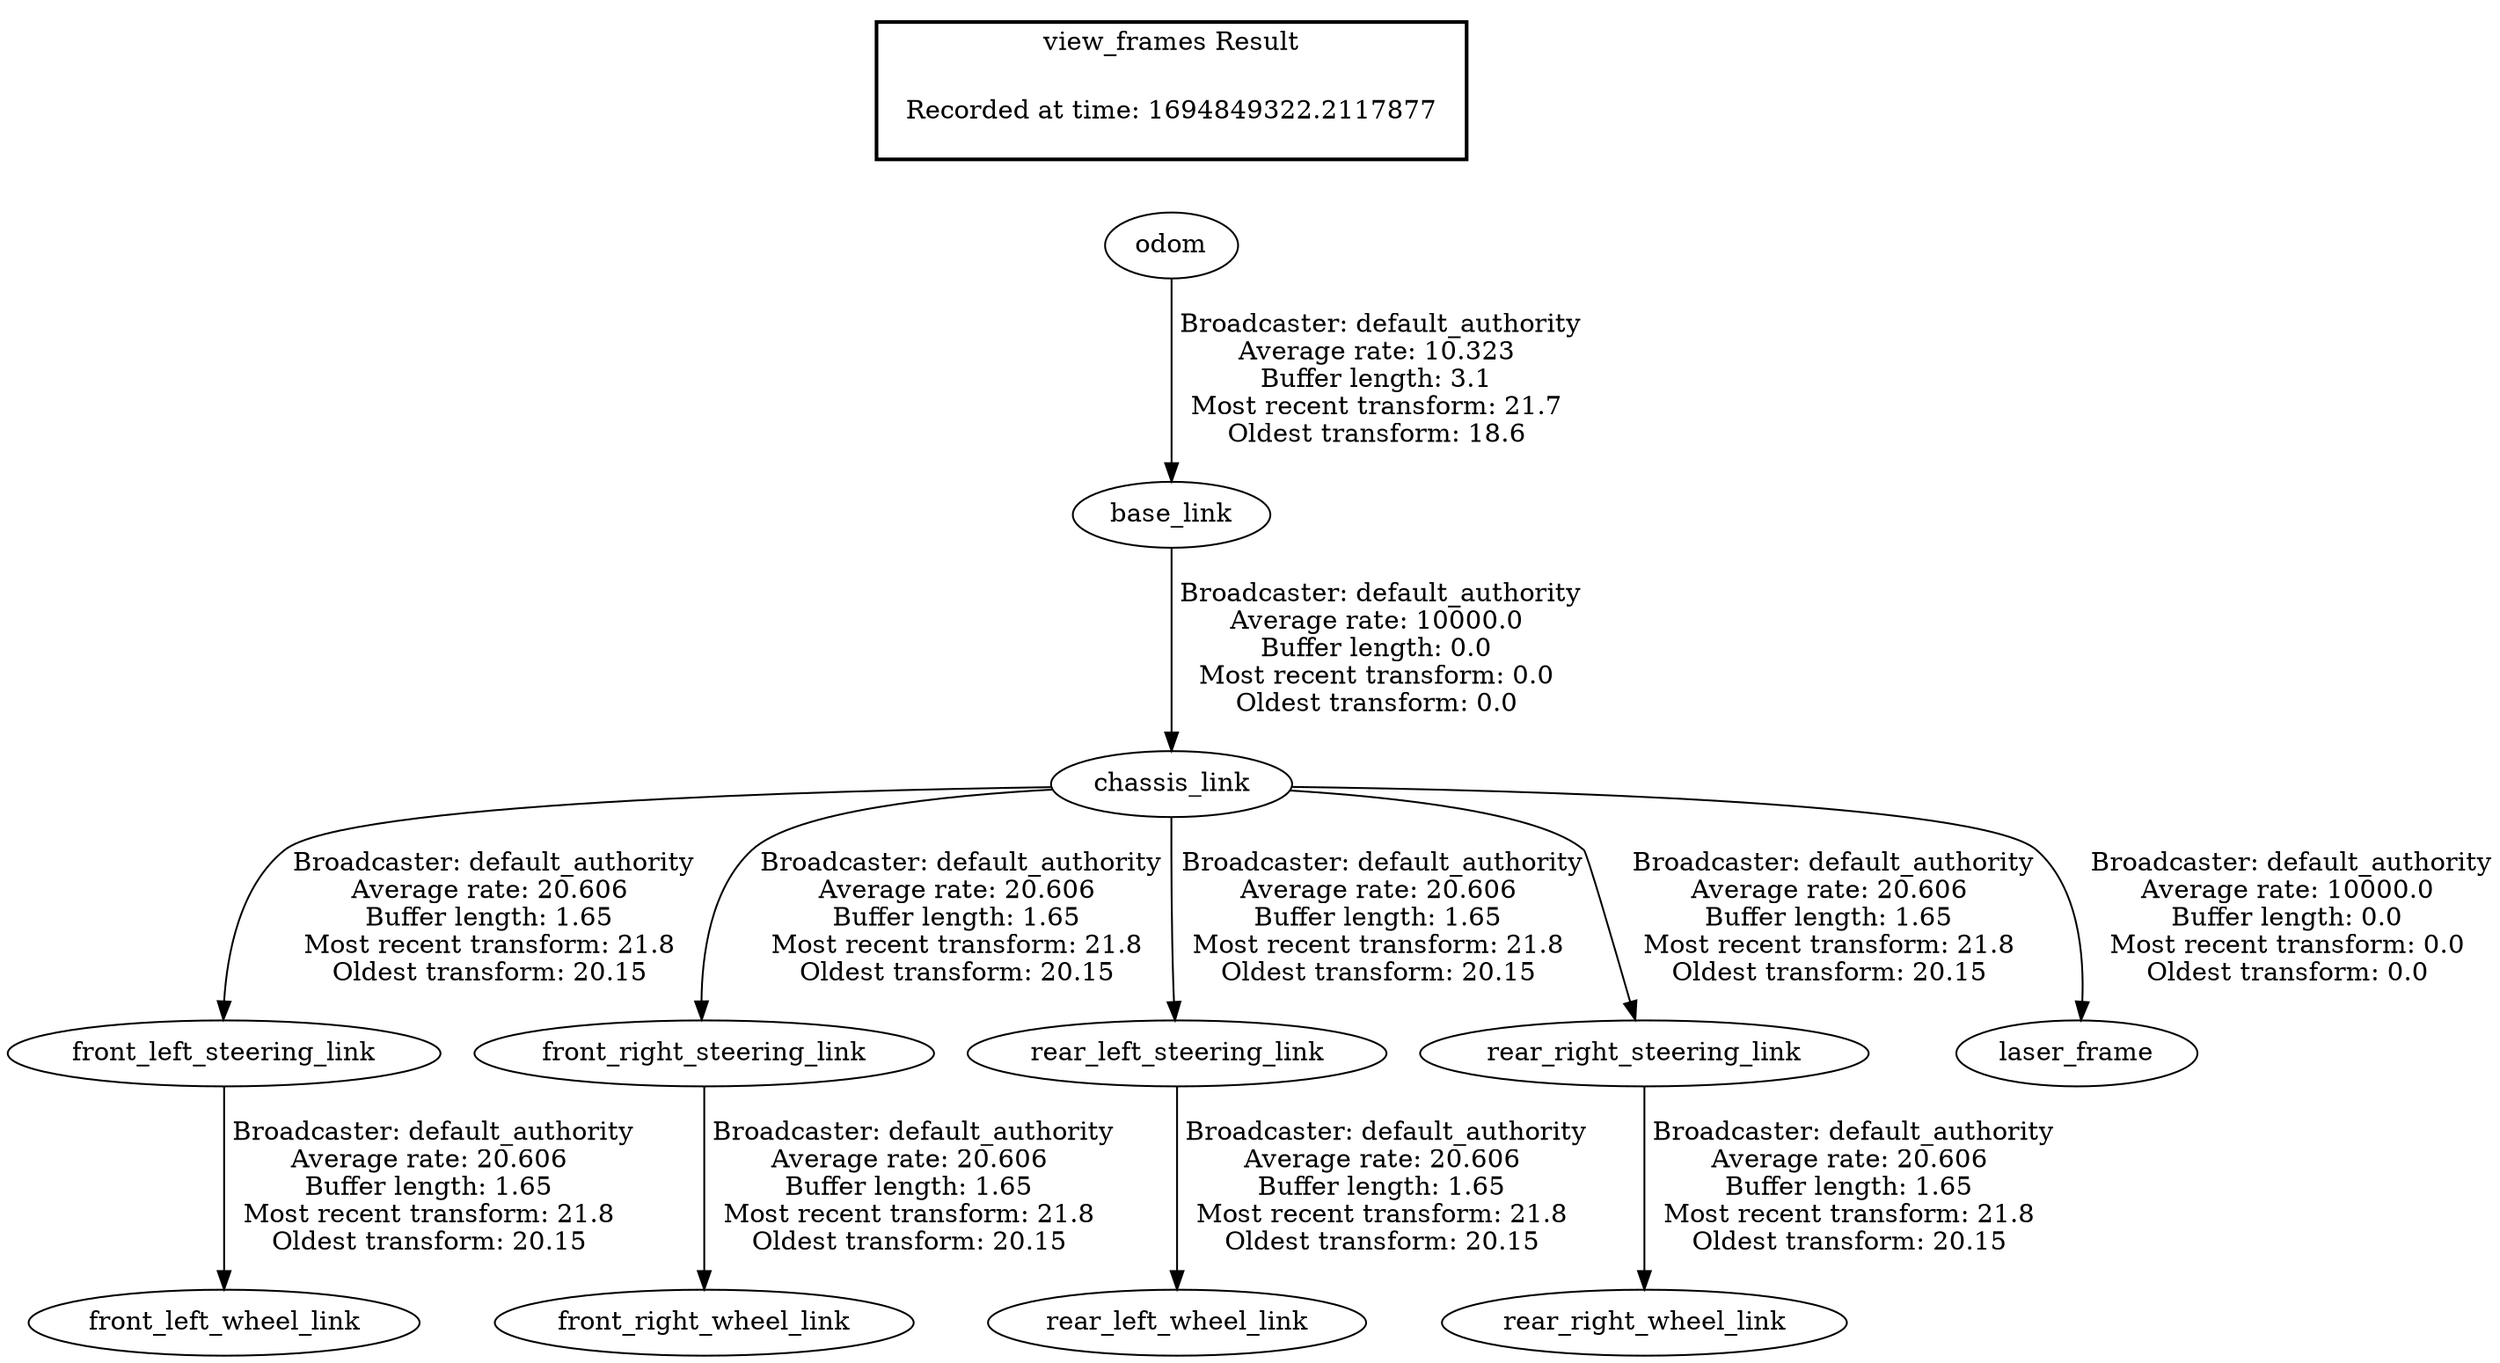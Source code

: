 digraph G {
"odom" -> "base_link"[label=" Broadcaster: default_authority\nAverage rate: 10.323\nBuffer length: 3.1\nMost recent transform: 21.7\nOldest transform: 18.6\n"];
"chassis_link" -> "front_left_steering_link"[label=" Broadcaster: default_authority\nAverage rate: 20.606\nBuffer length: 1.65\nMost recent transform: 21.8\nOldest transform: 20.15\n"];
"base_link" -> "chassis_link"[label=" Broadcaster: default_authority\nAverage rate: 10000.0\nBuffer length: 0.0\nMost recent transform: 0.0\nOldest transform: 0.0\n"];
"front_left_steering_link" -> "front_left_wheel_link"[label=" Broadcaster: default_authority\nAverage rate: 20.606\nBuffer length: 1.65\nMost recent transform: 21.8\nOldest transform: 20.15\n"];
"chassis_link" -> "front_right_steering_link"[label=" Broadcaster: default_authority\nAverage rate: 20.606\nBuffer length: 1.65\nMost recent transform: 21.8\nOldest transform: 20.15\n"];
"front_right_steering_link" -> "front_right_wheel_link"[label=" Broadcaster: default_authority\nAverage rate: 20.606\nBuffer length: 1.65\nMost recent transform: 21.8\nOldest transform: 20.15\n"];
"chassis_link" -> "rear_left_steering_link"[label=" Broadcaster: default_authority\nAverage rate: 20.606\nBuffer length: 1.65\nMost recent transform: 21.8\nOldest transform: 20.15\n"];
"rear_left_steering_link" -> "rear_left_wheel_link"[label=" Broadcaster: default_authority\nAverage rate: 20.606\nBuffer length: 1.65\nMost recent transform: 21.8\nOldest transform: 20.15\n"];
"chassis_link" -> "rear_right_steering_link"[label=" Broadcaster: default_authority\nAverage rate: 20.606\nBuffer length: 1.65\nMost recent transform: 21.8\nOldest transform: 20.15\n"];
"rear_right_steering_link" -> "rear_right_wheel_link"[label=" Broadcaster: default_authority\nAverage rate: 20.606\nBuffer length: 1.65\nMost recent transform: 21.8\nOldest transform: 20.15\n"];
"chassis_link" -> "laser_frame"[label=" Broadcaster: default_authority\nAverage rate: 10000.0\nBuffer length: 0.0\nMost recent transform: 0.0\nOldest transform: 0.0\n"];
edge [style=invis];
 subgraph cluster_legend { style=bold; color=black; label ="view_frames Result";
"Recorded at time: 1694849322.2117877"[ shape=plaintext ] ;
}->"odom";
}